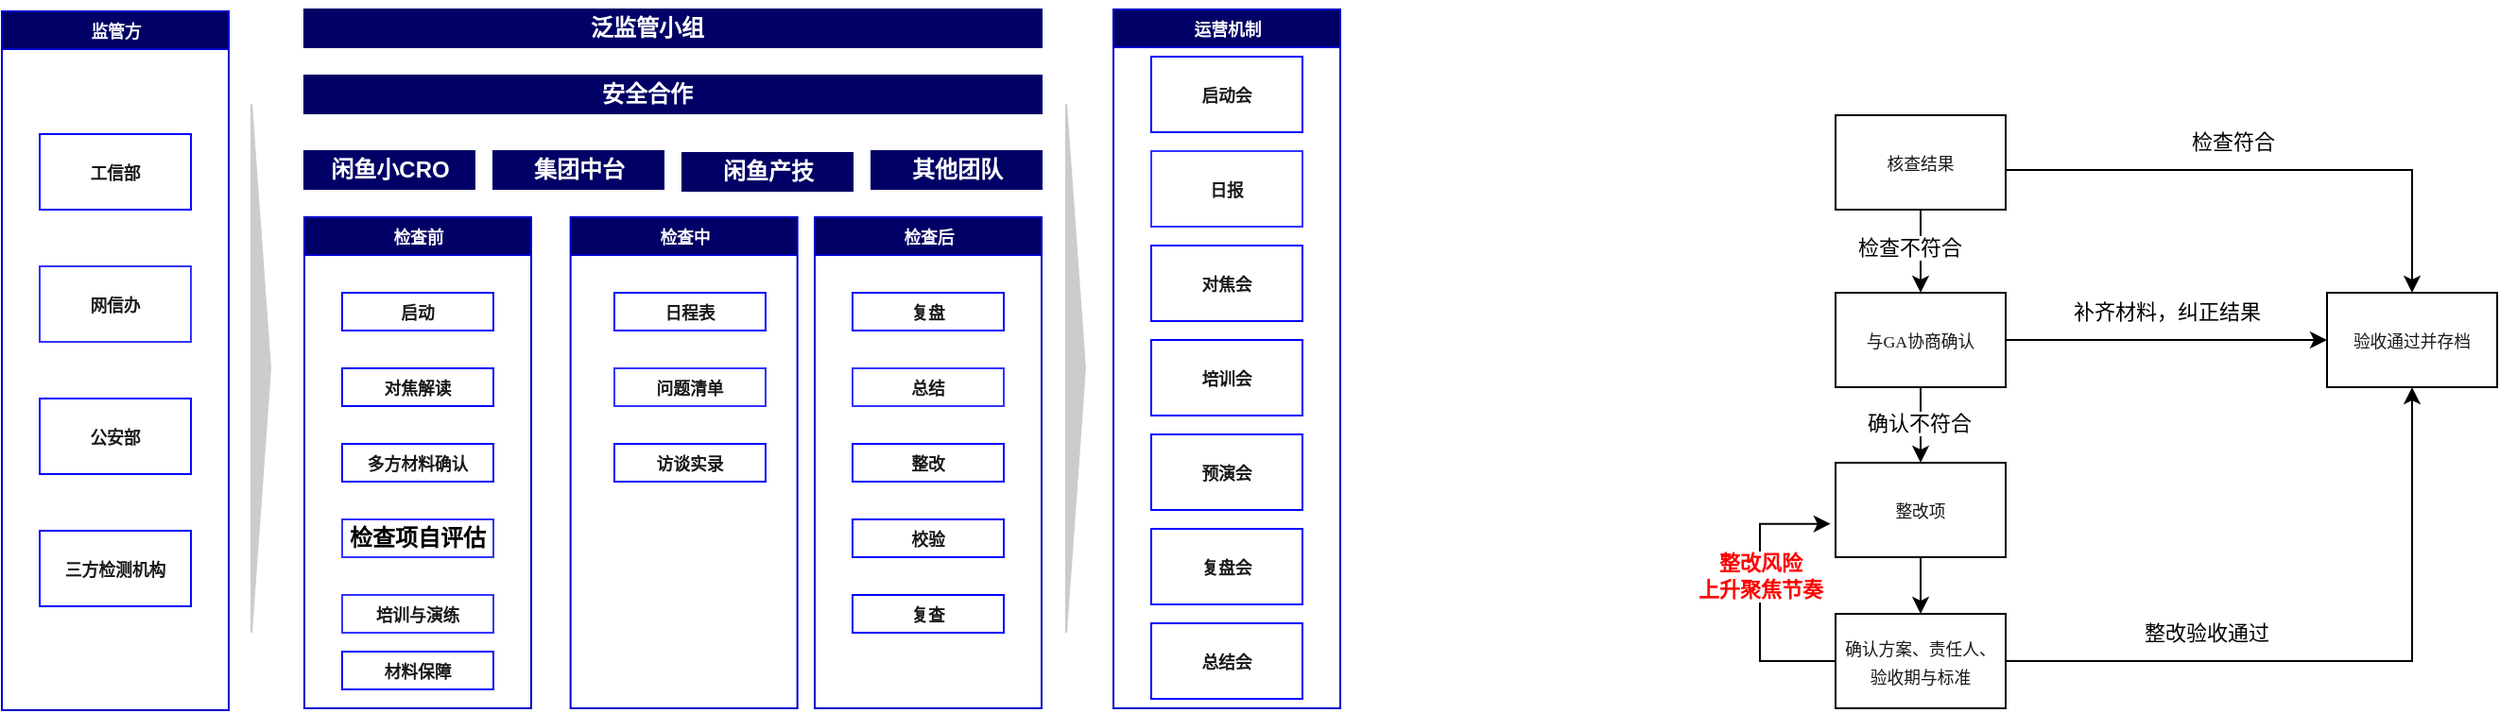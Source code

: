 <mxfile version="20.7.4" type="github">
  <diagram id="jqJDy9NiqvVAVm9lFwue" name="第 1 页">
    <mxGraphModel dx="736" dy="402" grid="1" gridSize="10" guides="1" tooltips="1" connect="1" arrows="1" fold="1" page="1" pageScale="1" pageWidth="827" pageHeight="1169" math="0" shadow="0">
      <root>
        <mxCell id="0" />
        <mxCell id="1" parent="0" />
        <mxCell id="4lHbjTKECeK6eanyVoQs-2" value="&lt;span style=&quot;font-family: &amp;quot;Microsoft YaHei&amp;quot;; font-size: 6.667pt;&quot;&gt;&lt;font color=&quot;#ffffff&quot;&gt;监管方&lt;/font&gt;&lt;/span&gt;" style="swimlane;html=1;startSize=20;horizontal=1;containerType=tree;glass=0;fillColor=#000066;strokeColor=#0000CC;gradientColor=none;fontStyle=1" parent="1" vertex="1">
          <mxGeometry x="90" y="41" width="120" height="370" as="geometry">
            <mxRectangle x="40" y="80" width="90" height="30" as="alternateBounds" />
          </mxGeometry>
        </mxCell>
        <mxCell id="4lHbjTKECeK6eanyVoQs-7" value="&lt;font face=&quot;Microsoft YaHei&quot; color=&quot;#191919&quot;&gt;&lt;span style=&quot;font-size: 8.889px;&quot;&gt;工信部&lt;/span&gt;&lt;/font&gt;" style="rounded=0;whiteSpace=wrap;html=1;strokeColor=#0000FF;fontStyle=1" parent="4lHbjTKECeK6eanyVoQs-2" vertex="1">
          <mxGeometry x="20" y="65" width="80" height="40" as="geometry" />
        </mxCell>
        <mxCell id="4lHbjTKECeK6eanyVoQs-10" value="&lt;font face=&quot;Microsoft YaHei&quot; color=&quot;#191919&quot;&gt;&lt;span style=&quot;font-size: 8.889px;&quot;&gt;网信办&lt;/span&gt;&lt;/font&gt;" style="rounded=0;whiteSpace=wrap;html=1;strokeColor=#3333FF;fontStyle=1" parent="4lHbjTKECeK6eanyVoQs-2" vertex="1">
          <mxGeometry x="20" y="135" width="80" height="40" as="geometry" />
        </mxCell>
        <mxCell id="4lHbjTKECeK6eanyVoQs-24" value="&lt;font face=&quot;Microsoft YaHei&quot; color=&quot;#191919&quot;&gt;&lt;span style=&quot;font-size: 8.889px;&quot;&gt;三方检测机构&lt;/span&gt;&lt;/font&gt;" style="rounded=0;whiteSpace=wrap;html=1;strokeColor=#0000FF;fontStyle=1" parent="4lHbjTKECeK6eanyVoQs-2" vertex="1">
          <mxGeometry x="20" y="275" width="80" height="40" as="geometry" />
        </mxCell>
        <mxCell id="4lHbjTKECeK6eanyVoQs-25" value="&lt;font face=&quot;Microsoft YaHei&quot; color=&quot;#191919&quot;&gt;&lt;span style=&quot;font-size: 8.889px;&quot;&gt;公安部&lt;/span&gt;&lt;/font&gt;" style="rounded=0;whiteSpace=wrap;html=1;strokeColor=#0000FF;fontStyle=1" parent="4lHbjTKECeK6eanyVoQs-2" vertex="1">
          <mxGeometry x="20" y="205" width="80" height="40" as="geometry" />
        </mxCell>
        <mxCell id="4lHbjTKECeK6eanyVoQs-13" value="&lt;span style=&quot;font-family: &amp;quot;Microsoft YaHei&amp;quot;; font-size: 6.667pt;&quot;&gt;&lt;font color=&quot;#ffffff&quot;&gt;运营机制&lt;/font&gt;&lt;/span&gt;" style="swimlane;html=1;startSize=20;horizontal=1;containerType=tree;glass=0;fillColor=#000066;strokeColor=#0000CC;gradientColor=none;fontStyle=1" parent="1" vertex="1">
          <mxGeometry x="678" y="40" width="120" height="370" as="geometry">
            <mxRectangle x="40" y="80" width="90" height="30" as="alternateBounds" />
          </mxGeometry>
        </mxCell>
        <mxCell id="4lHbjTKECeK6eanyVoQs-14" value="&lt;font face=&quot;Microsoft YaHei&quot; color=&quot;#191919&quot;&gt;&lt;span style=&quot;font-size: 8.889px;&quot;&gt;启动会&lt;/span&gt;&lt;/font&gt;" style="rounded=0;whiteSpace=wrap;html=1;strokeColor=#0000FF;fontStyle=1" parent="4lHbjTKECeK6eanyVoQs-13" vertex="1">
          <mxGeometry x="20" y="25" width="80" height="40" as="geometry" />
        </mxCell>
        <mxCell id="4lHbjTKECeK6eanyVoQs-15" value="&lt;span style=&quot;color: rgb(25, 25, 25); font-family: &amp;quot;Microsoft YaHei&amp;quot;; font-size: 8.889px;&quot;&gt;日报&lt;/span&gt;" style="rounded=0;whiteSpace=wrap;html=1;strokeColor=#3333FF;fontStyle=1" parent="4lHbjTKECeK6eanyVoQs-13" vertex="1">
          <mxGeometry x="20" y="75" width="80" height="40" as="geometry" />
        </mxCell>
        <mxCell id="4lHbjTKECeK6eanyVoQs-16" value="&lt;span style=&quot;color: rgb(25, 25, 25); font-family: &amp;quot;Microsoft YaHei&amp;quot;; font-size: 8.889px;&quot;&gt;对焦会&lt;/span&gt;" style="rounded=0;whiteSpace=wrap;html=1;strokeColor=#0000FF;fontStyle=1" parent="4lHbjTKECeK6eanyVoQs-13" vertex="1">
          <mxGeometry x="20" y="125" width="80" height="40" as="geometry" />
        </mxCell>
        <mxCell id="4lHbjTKECeK6eanyVoQs-17" value="&lt;span style=&quot;color: rgb(25, 25, 25); font-family: &amp;quot;Microsoft YaHei&amp;quot;; font-size: 8.889px;&quot;&gt;培训会&lt;/span&gt;" style="rounded=0;whiteSpace=wrap;html=1;strokeColor=#0000FF;fontStyle=1" parent="4lHbjTKECeK6eanyVoQs-13" vertex="1">
          <mxGeometry x="20" y="175" width="80" height="40" as="geometry" />
        </mxCell>
        <mxCell id="4lHbjTKECeK6eanyVoQs-18" value="&lt;span style=&quot;color: rgb(25, 25, 25); font-family: &amp;quot;Microsoft YaHei&amp;quot;; font-size: 8.889px;&quot;&gt;预演会&lt;/span&gt;" style="rounded=0;whiteSpace=wrap;html=1;strokeColor=#0000FF;fontStyle=1" parent="4lHbjTKECeK6eanyVoQs-13" vertex="1">
          <mxGeometry x="20" y="225" width="80" height="40" as="geometry" />
        </mxCell>
        <mxCell id="4lHbjTKECeK6eanyVoQs-22" value="&lt;font face=&quot;Microsoft YaHei&quot; color=&quot;#191919&quot;&gt;&lt;span style=&quot;font-size: 8.889px;&quot;&gt;复盘会&lt;/span&gt;&lt;/font&gt;" style="rounded=0;whiteSpace=wrap;html=1;strokeColor=#0000FF;fontStyle=1" parent="4lHbjTKECeK6eanyVoQs-13" vertex="1">
          <mxGeometry x="20" y="275" width="80" height="40" as="geometry" />
        </mxCell>
        <mxCell id="4lHbjTKECeK6eanyVoQs-23" value="&lt;font face=&quot;Microsoft YaHei&quot; color=&quot;#191919&quot;&gt;&lt;span style=&quot;font-size: 8.889px;&quot;&gt;总结会&lt;/span&gt;&lt;/font&gt;" style="rounded=0;whiteSpace=wrap;html=1;strokeColor=#0000FF;fontStyle=1" parent="4lHbjTKECeK6eanyVoQs-13" vertex="1">
          <mxGeometry x="20" y="325" width="80" height="40" as="geometry" />
        </mxCell>
        <mxCell id="4lHbjTKECeK6eanyVoQs-26" value="" style="html=1;shadow=0;dashed=0;align=center;verticalAlign=middle;shape=mxgraph.arrows2.arrow;dy=0;dx=10;notch=0;strokeColor=#CCCCCC;fontColor=#FFFFFF;fillColor=#CCCCCC;gradientColor=none;fontStyle=1" parent="1" vertex="1">
          <mxGeometry x="222" y="90" width="10" height="280" as="geometry" />
        </mxCell>
        <mxCell id="4lHbjTKECeK6eanyVoQs-27" value="" style="html=1;shadow=0;dashed=0;align=center;verticalAlign=middle;shape=mxgraph.arrows2.arrow;dy=0;dx=10;notch=0;strokeColor=#CCCCCC;fontColor=#FFFFFF;fillColor=#CCCCCC;gradientColor=none;fontStyle=1" parent="1" vertex="1">
          <mxGeometry x="653" y="90" width="10" height="280" as="geometry" />
        </mxCell>
        <mxCell id="4lHbjTKECeK6eanyVoQs-32" value="" style="group" parent="1" vertex="1" connectable="0">
          <mxGeometry x="250" y="35" width="390" height="30" as="geometry" />
        </mxCell>
        <mxCell id="4lHbjTKECeK6eanyVoQs-28" value="&lt;br&gt;&lt;br&gt;&lt;br&gt;&lt;br&gt;" style="verticalLabelPosition=bottom;verticalAlign=top;html=1;shape=mxgraph.basic.rect;fillColor2=none;strokeWidth=1;size=20;indent=5;strokeColor=#000066;fontColor=#FFFFFF;fillColor=#000066;gradientColor=none;fontStyle=1" parent="4lHbjTKECeK6eanyVoQs-32" vertex="1">
          <mxGeometry y="5" width="390" height="20" as="geometry" />
        </mxCell>
        <mxCell id="4lHbjTKECeK6eanyVoQs-31" value="泛监管小组" style="text;html=1;align=center;verticalAlign=middle;resizable=0;points=[];autosize=1;strokeColor=none;fillColor=none;fontColor=#FFFFFF;fontStyle=1" parent="4lHbjTKECeK6eanyVoQs-32" vertex="1">
          <mxGeometry x="140.833" width="80" height="30" as="geometry" />
        </mxCell>
        <mxCell id="4lHbjTKECeK6eanyVoQs-33" value="000066" style="group" parent="1" vertex="1" connectable="0">
          <mxGeometry x="250" y="70" width="390" height="30" as="geometry" />
        </mxCell>
        <mxCell id="4lHbjTKECeK6eanyVoQs-34" value="&lt;br&gt;&lt;br&gt;&lt;br&gt;&lt;br&gt;" style="verticalLabelPosition=bottom;verticalAlign=top;html=1;shape=mxgraph.basic.rect;fillColor2=none;strokeWidth=1;size=20;indent=5;strokeColor=#000066;fontColor=#FFFFFF;fillColor=#000066;gradientColor=none;fontStyle=1" parent="4lHbjTKECeK6eanyVoQs-33" vertex="1">
          <mxGeometry y="5" width="390" height="20" as="geometry" />
        </mxCell>
        <mxCell id="4lHbjTKECeK6eanyVoQs-35" value="安全合作" style="text;html=1;align=center;verticalAlign=middle;resizable=0;points=[];autosize=1;strokeColor=none;fillColor=none;fontColor=#FFFFFF;fontStyle=1" parent="4lHbjTKECeK6eanyVoQs-33" vertex="1">
          <mxGeometry x="146.25" width="70" height="30" as="geometry" />
        </mxCell>
        <mxCell id="4lHbjTKECeK6eanyVoQs-67" value="&lt;font face=&quot;Microsoft YaHei&quot; color=&quot;#ffffff&quot;&gt;&lt;span style=&quot;font-size: 8.889px;&quot;&gt;检查后&lt;/span&gt;&lt;/font&gt;" style="swimlane;html=1;startSize=20;horizontal=1;containerType=tree;glass=0;fillColor=#000066;strokeColor=#0000CC;gradientColor=none;fontStyle=1" parent="1" vertex="1">
          <mxGeometry x="520" y="150" width="120" height="260" as="geometry">
            <mxRectangle x="40" y="80" width="90" height="30" as="alternateBounds" />
          </mxGeometry>
        </mxCell>
        <mxCell id="4lHbjTKECeK6eanyVoQs-73" value="" style="group" parent="1" vertex="1" connectable="0">
          <mxGeometry x="250" y="130" width="590" height="280" as="geometry" />
        </mxCell>
        <mxCell id="4lHbjTKECeK6eanyVoQs-86" value="" style="group" parent="4lHbjTKECeK6eanyVoQs-73" vertex="1" connectable="0">
          <mxGeometry y="-20" width="590" height="31" as="geometry" />
        </mxCell>
        <mxCell id="4lHbjTKECeK6eanyVoQs-76" value="" style="group" parent="4lHbjTKECeK6eanyVoQs-86" vertex="1" connectable="0">
          <mxGeometry width="90" height="30" as="geometry" />
        </mxCell>
        <mxCell id="4lHbjTKECeK6eanyVoQs-78" value="" style="group" parent="4lHbjTKECeK6eanyVoQs-76" vertex="1" connectable="0">
          <mxGeometry width="90" height="30" as="geometry" />
        </mxCell>
        <mxCell id="4lHbjTKECeK6eanyVoQs-74" value="&lt;br&gt;&lt;br&gt;&lt;br&gt;&lt;br&gt;" style="verticalLabelPosition=bottom;verticalAlign=top;html=1;shape=mxgraph.basic.rect;fillColor2=none;strokeWidth=1;size=20;indent=0;strokeColor=#000066;fontColor=#FFFFFF;fillColor=#000066;gradientColor=none;fontStyle=1" parent="4lHbjTKECeK6eanyVoQs-78" vertex="1">
          <mxGeometry y="5" width="90" height="20" as="geometry" />
        </mxCell>
        <mxCell id="4lHbjTKECeK6eanyVoQs-75" value="闲鱼小CRO" style="text;html=1;align=center;verticalAlign=middle;resizable=0;points=[];autosize=1;strokeColor=none;fillColor=none;fontColor=#FFFFFF;fontStyle=1" parent="4lHbjTKECeK6eanyVoQs-78" vertex="1">
          <mxGeometry width="90" height="30" as="geometry" />
        </mxCell>
        <mxCell id="cL8WUTEhKjM_-9yciDSh-12" value="" style="group" vertex="1" connectable="0" parent="4lHbjTKECeK6eanyVoQs-86">
          <mxGeometry x="200" y="1" width="390" height="30" as="geometry" />
        </mxCell>
        <mxCell id="cL8WUTEhKjM_-9yciDSh-13" value="" style="group" vertex="1" connectable="0" parent="cL8WUTEhKjM_-9yciDSh-12">
          <mxGeometry width="90" height="30" as="geometry" />
        </mxCell>
        <mxCell id="cL8WUTEhKjM_-9yciDSh-14" value="" style="group" vertex="1" connectable="0" parent="cL8WUTEhKjM_-9yciDSh-13">
          <mxGeometry width="90" height="30" as="geometry" />
        </mxCell>
        <mxCell id="cL8WUTEhKjM_-9yciDSh-15" value="&lt;br&gt;&lt;br&gt;&lt;br&gt;&lt;br&gt;" style="verticalLabelPosition=bottom;verticalAlign=top;html=1;shape=mxgraph.basic.rect;fillColor2=none;strokeWidth=1;size=20;indent=0;strokeColor=#000066;fontColor=#FFFFFF;fillColor=#000066;gradientColor=none;fontStyle=1" vertex="1" parent="cL8WUTEhKjM_-9yciDSh-14">
          <mxGeometry y="5" width="90" height="20" as="geometry" />
        </mxCell>
        <mxCell id="cL8WUTEhKjM_-9yciDSh-16" value="闲鱼产技" style="text;html=1;align=center;verticalAlign=middle;resizable=0;points=[];autosize=1;strokeColor=none;fillColor=none;fontColor=#FFFFFF;fontStyle=1" vertex="1" parent="cL8WUTEhKjM_-9yciDSh-14">
          <mxGeometry x="10" width="70" height="30" as="geometry" />
        </mxCell>
        <mxCell id="4lHbjTKECeK6eanyVoQs-92" value="&lt;font face=&quot;Microsoft YaHei&quot; color=&quot;#ffffff&quot;&gt;&lt;span style=&quot;font-size: 8.889px;&quot;&gt;检查中&lt;/span&gt;&lt;/font&gt;" style="swimlane;html=1;startSize=20;horizontal=1;containerType=tree;glass=0;fillColor=#000066;strokeColor=#0000CC;gradientColor=none;fontStyle=1" parent="4lHbjTKECeK6eanyVoQs-73" vertex="1">
          <mxGeometry x="140.83" y="20" width="120" height="260" as="geometry">
            <mxRectangle x="40" y="80" width="90" height="30" as="alternateBounds" />
          </mxGeometry>
        </mxCell>
        <mxCell id="4lHbjTKECeK6eanyVoQs-93" value="&lt;font face=&quot;Microsoft YaHei&quot; color=&quot;#191919&quot;&gt;&lt;span style=&quot;font-size: 8.889px;&quot;&gt;日程表&lt;/span&gt;&lt;/font&gt;" style="rounded=0;whiteSpace=wrap;html=1;strokeColor=#0000FF;fontStyle=1" parent="4lHbjTKECeK6eanyVoQs-92" vertex="1">
          <mxGeometry x="23.17" y="40" width="80" height="20" as="geometry" />
        </mxCell>
        <mxCell id="4lHbjTKECeK6eanyVoQs-94" value="&lt;span style=&quot;color: rgb(25, 25, 25); font-family: &amp;quot;Microsoft YaHei&amp;quot;; font-size: 8.889px;&quot;&gt;问题清单&lt;/span&gt;" style="rounded=0;whiteSpace=wrap;html=1;strokeColor=#3333FF;fontStyle=1" parent="4lHbjTKECeK6eanyVoQs-92" vertex="1">
          <mxGeometry x="23.17" y="80" width="80" height="20" as="geometry" />
        </mxCell>
        <mxCell id="4lHbjTKECeK6eanyVoQs-96" value="&lt;font face=&quot;Microsoft YaHei&quot; color=&quot;#191919&quot;&gt;&lt;span style=&quot;font-size: 8.889px;&quot;&gt;访谈实录&lt;/span&gt;&lt;/font&gt;" style="rounded=0;whiteSpace=wrap;html=1;strokeColor=#0000FF;fontStyle=1" parent="4lHbjTKECeK6eanyVoQs-92" vertex="1">
          <mxGeometry x="23.17" y="120" width="80" height="20" as="geometry" />
        </mxCell>
        <mxCell id="4lHbjTKECeK6eanyVoQs-98" value="&lt;font face=&quot;Microsoft YaHei&quot; color=&quot;#ffffff&quot;&gt;&lt;span style=&quot;font-size: 8.889px;&quot;&gt;检查前&lt;/span&gt;&lt;/font&gt;" style="swimlane;html=1;startSize=20;horizontal=1;containerType=tree;glass=0;fillColor=#000066;strokeColor=#0000CC;gradientColor=none;fontStyle=1" parent="4lHbjTKECeK6eanyVoQs-73" vertex="1">
          <mxGeometry x="2.842e-14" y="20" width="120" height="260" as="geometry">
            <mxRectangle x="40" y="80" width="90" height="30" as="alternateBounds" />
          </mxGeometry>
        </mxCell>
        <mxCell id="4lHbjTKECeK6eanyVoQs-99" value="&lt;span style=&quot;color: rgb(25, 25, 25); font-family: &amp;quot;Microsoft YaHei&amp;quot;; font-size: 8.889px;&quot;&gt;对焦解读&lt;/span&gt;" style="rounded=0;whiteSpace=wrap;html=1;strokeColor=#0000FF;fontStyle=1" parent="4lHbjTKECeK6eanyVoQs-98" vertex="1">
          <mxGeometry x="20" y="80" width="80" height="20" as="geometry" />
        </mxCell>
        <mxCell id="4lHbjTKECeK6eanyVoQs-100" value="&lt;font face=&quot;Microsoft YaHei&quot; color=&quot;#191919&quot;&gt;&lt;span style=&quot;font-size: 8.889px;&quot;&gt;培训与演练&lt;/span&gt;&lt;/font&gt;" style="rounded=0;whiteSpace=wrap;html=1;strokeColor=#3333FF;fontStyle=1" parent="4lHbjTKECeK6eanyVoQs-98" vertex="1">
          <mxGeometry x="20" y="200" width="80" height="20" as="geometry" />
        </mxCell>
        <mxCell id="4lHbjTKECeK6eanyVoQs-102" value="&lt;font face=&quot;Microsoft YaHei&quot; color=&quot;#191919&quot;&gt;&lt;span style=&quot;font-size: 8.889px;&quot;&gt;多方材料确认&lt;/span&gt;&lt;/font&gt;" style="rounded=0;whiteSpace=wrap;html=1;strokeColor=#0000FF;fontStyle=1" parent="4lHbjTKECeK6eanyVoQs-98" vertex="1">
          <mxGeometry x="20" y="120" width="80" height="20" as="geometry" />
        </mxCell>
        <mxCell id="4lHbjTKECeK6eanyVoQs-97" value="&lt;font face=&quot;Microsoft YaHei&quot; color=&quot;#191919&quot;&gt;&lt;span style=&quot;font-size: 8.889px;&quot;&gt;材料保障&lt;/span&gt;&lt;/font&gt;" style="rounded=0;whiteSpace=wrap;html=1;strokeColor=#0000FF;fontStyle=1" parent="4lHbjTKECeK6eanyVoQs-98" vertex="1">
          <mxGeometry x="20" y="230" width="80" height="20" as="geometry" />
        </mxCell>
        <mxCell id="4lHbjTKECeK6eanyVoQs-107" value="&lt;span style=&quot;color: rgb(25, 25, 25); font-family: &amp;quot;Microsoft YaHei&amp;quot;; font-size: 8.889px;&quot;&gt;启动&lt;/span&gt;" style="rounded=0;whiteSpace=wrap;html=1;strokeColor=#0000FF;fontStyle=1" parent="4lHbjTKECeK6eanyVoQs-98" vertex="1">
          <mxGeometry x="20.0" y="40" width="80" height="20" as="geometry" />
        </mxCell>
        <mxCell id="cL8WUTEhKjM_-9yciDSh-22" value="&lt;div class=&quot;lake-content&quot;&gt;&lt;span class=&quot;ne-text&quot;&gt;检查项自评估&lt;/span&gt;&lt;/div&gt;" style="rounded=0;whiteSpace=wrap;html=1;strokeColor=#3333FF;fontStyle=1" vertex="1" parent="4lHbjTKECeK6eanyVoQs-98">
          <mxGeometry x="20.0" y="160" width="80" height="20" as="geometry" />
        </mxCell>
        <mxCell id="4lHbjTKECeK6eanyVoQs-68" value="&lt;span style=&quot;color: rgb(25, 25, 25); font-family: &amp;quot;Microsoft YaHei&amp;quot;; font-size: 8.889px;&quot;&gt;复盘&lt;/span&gt;" style="rounded=0;whiteSpace=wrap;html=1;strokeColor=#0000FF;fontStyle=1" parent="4lHbjTKECeK6eanyVoQs-73" vertex="1">
          <mxGeometry x="290" y="60" width="80" height="20" as="geometry" />
        </mxCell>
        <mxCell id="4lHbjTKECeK6eanyVoQs-69" value="&lt;span style=&quot;color: rgb(25, 25, 25); font-family: &amp;quot;Microsoft YaHei&amp;quot;; font-size: 8.889px;&quot;&gt;总结&lt;/span&gt;" style="rounded=0;whiteSpace=wrap;html=1;strokeColor=#3333FF;fontStyle=1" parent="4lHbjTKECeK6eanyVoQs-73" vertex="1">
          <mxGeometry x="290" y="100" width="80" height="20" as="geometry" />
        </mxCell>
        <mxCell id="4lHbjTKECeK6eanyVoQs-87" value="&lt;font face=&quot;Microsoft YaHei&quot; color=&quot;#191919&quot;&gt;&lt;span style=&quot;font-size: 8.889px;&quot;&gt;校验&lt;/span&gt;&lt;/font&gt;" style="rounded=0;whiteSpace=wrap;html=1;strokeColor=#0000FF;fontStyle=1" parent="4lHbjTKECeK6eanyVoQs-73" vertex="1">
          <mxGeometry x="290" y="180" width="80" height="20" as="geometry" />
        </mxCell>
        <mxCell id="4lHbjTKECeK6eanyVoQs-70" value="&lt;font face=&quot;Microsoft YaHei&quot; color=&quot;#191919&quot;&gt;&lt;span style=&quot;font-size: 8.889px;&quot;&gt;复查&lt;/span&gt;&lt;/font&gt;" style="rounded=0;whiteSpace=wrap;html=1;strokeColor=#0000FF;fontStyle=1" parent="4lHbjTKECeK6eanyVoQs-73" vertex="1">
          <mxGeometry x="290" y="220" width="80" height="20" as="geometry" />
        </mxCell>
        <mxCell id="4lHbjTKECeK6eanyVoQs-71" value="&lt;font face=&quot;Microsoft YaHei&quot; color=&quot;#191919&quot;&gt;&lt;span style=&quot;font-size: 8.889px;&quot;&gt;整改&lt;/span&gt;&lt;/font&gt;" style="rounded=0;whiteSpace=wrap;html=1;strokeColor=#0000FF;fontStyle=1" parent="4lHbjTKECeK6eanyVoQs-73" vertex="1">
          <mxGeometry x="290" y="140" width="80" height="20" as="geometry" />
        </mxCell>
        <mxCell id="4lHbjTKECeK6eanyVoQs-136" style="edgeStyle=orthogonalEdgeStyle;rounded=0;orthogonalLoop=1;jettySize=auto;html=1;entryX=0.5;entryY=0;entryDx=0;entryDy=0;" parent="1" source="4lHbjTKECeK6eanyVoQs-138" target="4lHbjTKECeK6eanyVoQs-143" edge="1">
          <mxGeometry relative="1" as="geometry" />
        </mxCell>
        <mxCell id="4lHbjTKECeK6eanyVoQs-137" value="确认不符合" style="edgeLabel;html=1;align=center;verticalAlign=middle;resizable=0;points=[];" parent="4lHbjTKECeK6eanyVoQs-136" vertex="1" connectable="0">
          <mxGeometry x="-0.049" y="-1" relative="1" as="geometry">
            <mxPoint as="offset" />
          </mxGeometry>
        </mxCell>
        <mxCell id="4lHbjTKECeK6eanyVoQs-138" value="&lt;span style=&quot;font-family:&#39;Microsoft YaHei&#39;; font-size:6.667pt; color:#191919;&quot;&gt;与GA协商确认&lt;/span&gt;" style="rounded=0;whiteSpace=wrap;html=1;" parent="1" vertex="1">
          <mxGeometry x="1060" y="190" width="90" height="50" as="geometry" />
        </mxCell>
        <mxCell id="4lHbjTKECeK6eanyVoQs-139" style="edgeStyle=orthogonalEdgeStyle;rounded=0;orthogonalLoop=1;jettySize=auto;html=1;" parent="1" source="4lHbjTKECeK6eanyVoQs-140" target="4lHbjTKECeK6eanyVoQs-138" edge="1">
          <mxGeometry relative="1" as="geometry" />
        </mxCell>
        <mxCell id="4lHbjTKECeK6eanyVoQs-140" value="&lt;span style=&quot;font-family:&#39;Microsoft YaHei&#39;; font-size:6.667pt; color:#191919;&quot;&gt;核查结果&lt;/span&gt;" style="rounded=0;whiteSpace=wrap;html=1;" parent="1" vertex="1">
          <mxGeometry x="1060" y="96" width="90" height="50" as="geometry" />
        </mxCell>
        <mxCell id="4lHbjTKECeK6eanyVoQs-141" value="检查不符合" style="edgeLabel;html=1;align=center;verticalAlign=middle;resizable=0;points=[];" parent="1" vertex="1" connectable="0">
          <mxGeometry x="1120.0" y="170" as="geometry">
            <mxPoint x="-21" y="-4" as="offset" />
          </mxGeometry>
        </mxCell>
        <mxCell id="4lHbjTKECeK6eanyVoQs-142" style="edgeStyle=orthogonalEdgeStyle;rounded=0;orthogonalLoop=1;jettySize=auto;html=1;entryX=0.5;entryY=0;entryDx=0;entryDy=0;" parent="1" source="4lHbjTKECeK6eanyVoQs-143" target="4lHbjTKECeK6eanyVoQs-146" edge="1">
          <mxGeometry relative="1" as="geometry" />
        </mxCell>
        <mxCell id="4lHbjTKECeK6eanyVoQs-143" value="&lt;font face=&quot;Microsoft YaHei&quot; color=&quot;#191919&quot;&gt;&lt;span style=&quot;font-size: 8.889px;&quot;&gt;整改项&lt;/span&gt;&lt;/font&gt;" style="rounded=0;whiteSpace=wrap;html=1;" parent="1" vertex="1">
          <mxGeometry x="1060" y="280" width="90" height="50" as="geometry" />
        </mxCell>
        <mxCell id="4lHbjTKECeK6eanyVoQs-144" style="edgeStyle=orthogonalEdgeStyle;rounded=0;orthogonalLoop=1;jettySize=auto;html=1;entryX=-0.029;entryY=0.647;entryDx=0;entryDy=0;entryPerimeter=0;exitX=0;exitY=0.5;exitDx=0;exitDy=0;" parent="1" source="4lHbjTKECeK6eanyVoQs-146" target="4lHbjTKECeK6eanyVoQs-143" edge="1">
          <mxGeometry relative="1" as="geometry">
            <Array as="points">
              <mxPoint x="1020" y="385" />
              <mxPoint x="1020" y="312" />
            </Array>
          </mxGeometry>
        </mxCell>
        <mxCell id="4lHbjTKECeK6eanyVoQs-145" value="&lt;b&gt;&lt;font color=&quot;#ff0000&quot;&gt;整改风险&lt;br&gt;上升聚焦节奏&lt;/font&gt;&lt;br&gt;&lt;/b&gt;" style="edgeLabel;html=1;align=center;verticalAlign=middle;resizable=0;points=[];" parent="4lHbjTKECeK6eanyVoQs-144" vertex="1" connectable="0">
          <mxGeometry x="0.116" y="3" relative="1" as="geometry">
            <mxPoint x="3" y="-2" as="offset" />
          </mxGeometry>
        </mxCell>
        <mxCell id="4lHbjTKECeK6eanyVoQs-146" value="&lt;font face=&quot;Microsoft YaHei&quot; color=&quot;#191919&quot;&gt;&lt;span style=&quot;font-size: 8.889px;&quot;&gt;确认方案、责任人、验收期与标准&lt;/span&gt;&lt;/font&gt;" style="rounded=0;whiteSpace=wrap;html=1;" parent="1" vertex="1">
          <mxGeometry x="1060" y="360" width="90" height="50" as="geometry" />
        </mxCell>
        <mxCell id="4lHbjTKECeK6eanyVoQs-147" value="&lt;font face=&quot;Microsoft YaHei&quot; color=&quot;#191919&quot;&gt;&lt;span style=&quot;font-size: 8.889px;&quot;&gt;验收通过并存档&lt;/span&gt;&lt;/font&gt;" style="rounded=0;whiteSpace=wrap;html=1;" parent="1" vertex="1">
          <mxGeometry x="1320" y="190" width="90" height="50" as="geometry" />
        </mxCell>
        <mxCell id="4lHbjTKECeK6eanyVoQs-148" style="edgeStyle=orthogonalEdgeStyle;rounded=0;orthogonalLoop=1;jettySize=auto;html=1;entryX=0.5;entryY=0;entryDx=0;entryDy=0;" parent="1" source="4lHbjTKECeK6eanyVoQs-140" target="4lHbjTKECeK6eanyVoQs-147" edge="1">
          <mxGeometry relative="1" as="geometry">
            <Array as="points">
              <mxPoint x="1365" y="125" />
            </Array>
          </mxGeometry>
        </mxCell>
        <mxCell id="4lHbjTKECeK6eanyVoQs-149" value="检查符合" style="edgeLabel;html=1;align=center;verticalAlign=middle;resizable=0;points=[];" parent="4lHbjTKECeK6eanyVoQs-148" vertex="1" connectable="0">
          <mxGeometry x="-0.147" y="-2" relative="1" as="geometry">
            <mxPoint y="-17" as="offset" />
          </mxGeometry>
        </mxCell>
        <mxCell id="4lHbjTKECeK6eanyVoQs-150" style="edgeStyle=orthogonalEdgeStyle;rounded=0;orthogonalLoop=1;jettySize=auto;html=1;entryX=0;entryY=0.5;entryDx=0;entryDy=0;" parent="1" source="4lHbjTKECeK6eanyVoQs-138" target="4lHbjTKECeK6eanyVoQs-147" edge="1">
          <mxGeometry relative="1" as="geometry" />
        </mxCell>
        <mxCell id="4lHbjTKECeK6eanyVoQs-151" value="补齐材料，纠正结果" style="edgeLabel;html=1;align=center;verticalAlign=middle;resizable=0;points=[];" parent="4lHbjTKECeK6eanyVoQs-150" vertex="1" connectable="0">
          <mxGeometry x="-0.108" relative="1" as="geometry">
            <mxPoint x="9" y="-15" as="offset" />
          </mxGeometry>
        </mxCell>
        <mxCell id="4lHbjTKECeK6eanyVoQs-152" style="edgeStyle=orthogonalEdgeStyle;rounded=0;orthogonalLoop=1;jettySize=auto;html=1;entryX=0.5;entryY=1;entryDx=0;entryDy=0;exitX=1;exitY=0.5;exitDx=0;exitDy=0;" parent="1" source="4lHbjTKECeK6eanyVoQs-146" target="4lHbjTKECeK6eanyVoQs-147" edge="1">
          <mxGeometry relative="1" as="geometry" />
        </mxCell>
        <mxCell id="4lHbjTKECeK6eanyVoQs-153" value="整改验收通过" style="edgeLabel;html=1;align=center;verticalAlign=middle;resizable=0;points=[];" parent="4lHbjTKECeK6eanyVoQs-152" vertex="1" connectable="0">
          <mxGeometry x="-0.42" y="-5" relative="1" as="geometry">
            <mxPoint x="1" y="-20" as="offset" />
          </mxGeometry>
        </mxCell>
        <mxCell id="cL8WUTEhKjM_-9yciDSh-7" value="" style="group" vertex="1" connectable="0" parent="1">
          <mxGeometry x="350" y="110" width="590" height="30" as="geometry" />
        </mxCell>
        <mxCell id="cL8WUTEhKjM_-9yciDSh-8" value="" style="group" vertex="1" connectable="0" parent="cL8WUTEhKjM_-9yciDSh-7">
          <mxGeometry width="90" height="30" as="geometry" />
        </mxCell>
        <mxCell id="cL8WUTEhKjM_-9yciDSh-9" value="" style="group" vertex="1" connectable="0" parent="cL8WUTEhKjM_-9yciDSh-8">
          <mxGeometry width="90" height="30" as="geometry" />
        </mxCell>
        <mxCell id="cL8WUTEhKjM_-9yciDSh-10" value="&lt;br&gt;&lt;br&gt;&lt;br&gt;&lt;br&gt;" style="verticalLabelPosition=bottom;verticalAlign=top;html=1;shape=mxgraph.basic.rect;fillColor2=none;strokeWidth=1;size=20;indent=0;strokeColor=#000066;fontColor=#FFFFFF;fillColor=#000066;gradientColor=none;fontStyle=1" vertex="1" parent="cL8WUTEhKjM_-9yciDSh-9">
          <mxGeometry y="5" width="90" height="20" as="geometry" />
        </mxCell>
        <mxCell id="cL8WUTEhKjM_-9yciDSh-11" value="集团中台" style="text;html=1;align=center;verticalAlign=middle;resizable=0;points=[];autosize=1;strokeColor=none;fillColor=none;fontColor=#FFFFFF;fontStyle=1" vertex="1" parent="cL8WUTEhKjM_-9yciDSh-9">
          <mxGeometry x="10" width="70" height="30" as="geometry" />
        </mxCell>
        <mxCell id="cL8WUTEhKjM_-9yciDSh-17" value="" style="group" vertex="1" connectable="0" parent="cL8WUTEhKjM_-9yciDSh-7">
          <mxGeometry x="200" width="390" height="30" as="geometry" />
        </mxCell>
        <mxCell id="cL8WUTEhKjM_-9yciDSh-18" value="" style="group" vertex="1" connectable="0" parent="cL8WUTEhKjM_-9yciDSh-17">
          <mxGeometry width="90" height="30" as="geometry" />
        </mxCell>
        <mxCell id="cL8WUTEhKjM_-9yciDSh-19" value="" style="group" vertex="1" connectable="0" parent="cL8WUTEhKjM_-9yciDSh-18">
          <mxGeometry width="90" height="30" as="geometry" />
        </mxCell>
        <mxCell id="cL8WUTEhKjM_-9yciDSh-20" value="&lt;br&gt;&lt;br&gt;&lt;br&gt;&lt;br&gt;" style="verticalLabelPosition=bottom;verticalAlign=top;html=1;shape=mxgraph.basic.rect;fillColor2=none;strokeWidth=1;size=20;indent=0;strokeColor=#000066;fontColor=#FFFFFF;fillColor=#000066;gradientColor=none;fontStyle=1" vertex="1" parent="cL8WUTEhKjM_-9yciDSh-19">
          <mxGeometry y="5" width="90" height="20" as="geometry" />
        </mxCell>
        <mxCell id="cL8WUTEhKjM_-9yciDSh-21" value="其他团队" style="text;html=1;align=center;verticalAlign=middle;resizable=0;points=[];autosize=1;strokeColor=none;fillColor=none;fontColor=#FFFFFF;fontStyle=1" vertex="1" parent="cL8WUTEhKjM_-9yciDSh-19">
          <mxGeometry x="10" width="70" height="30" as="geometry" />
        </mxCell>
      </root>
    </mxGraphModel>
  </diagram>
</mxfile>

